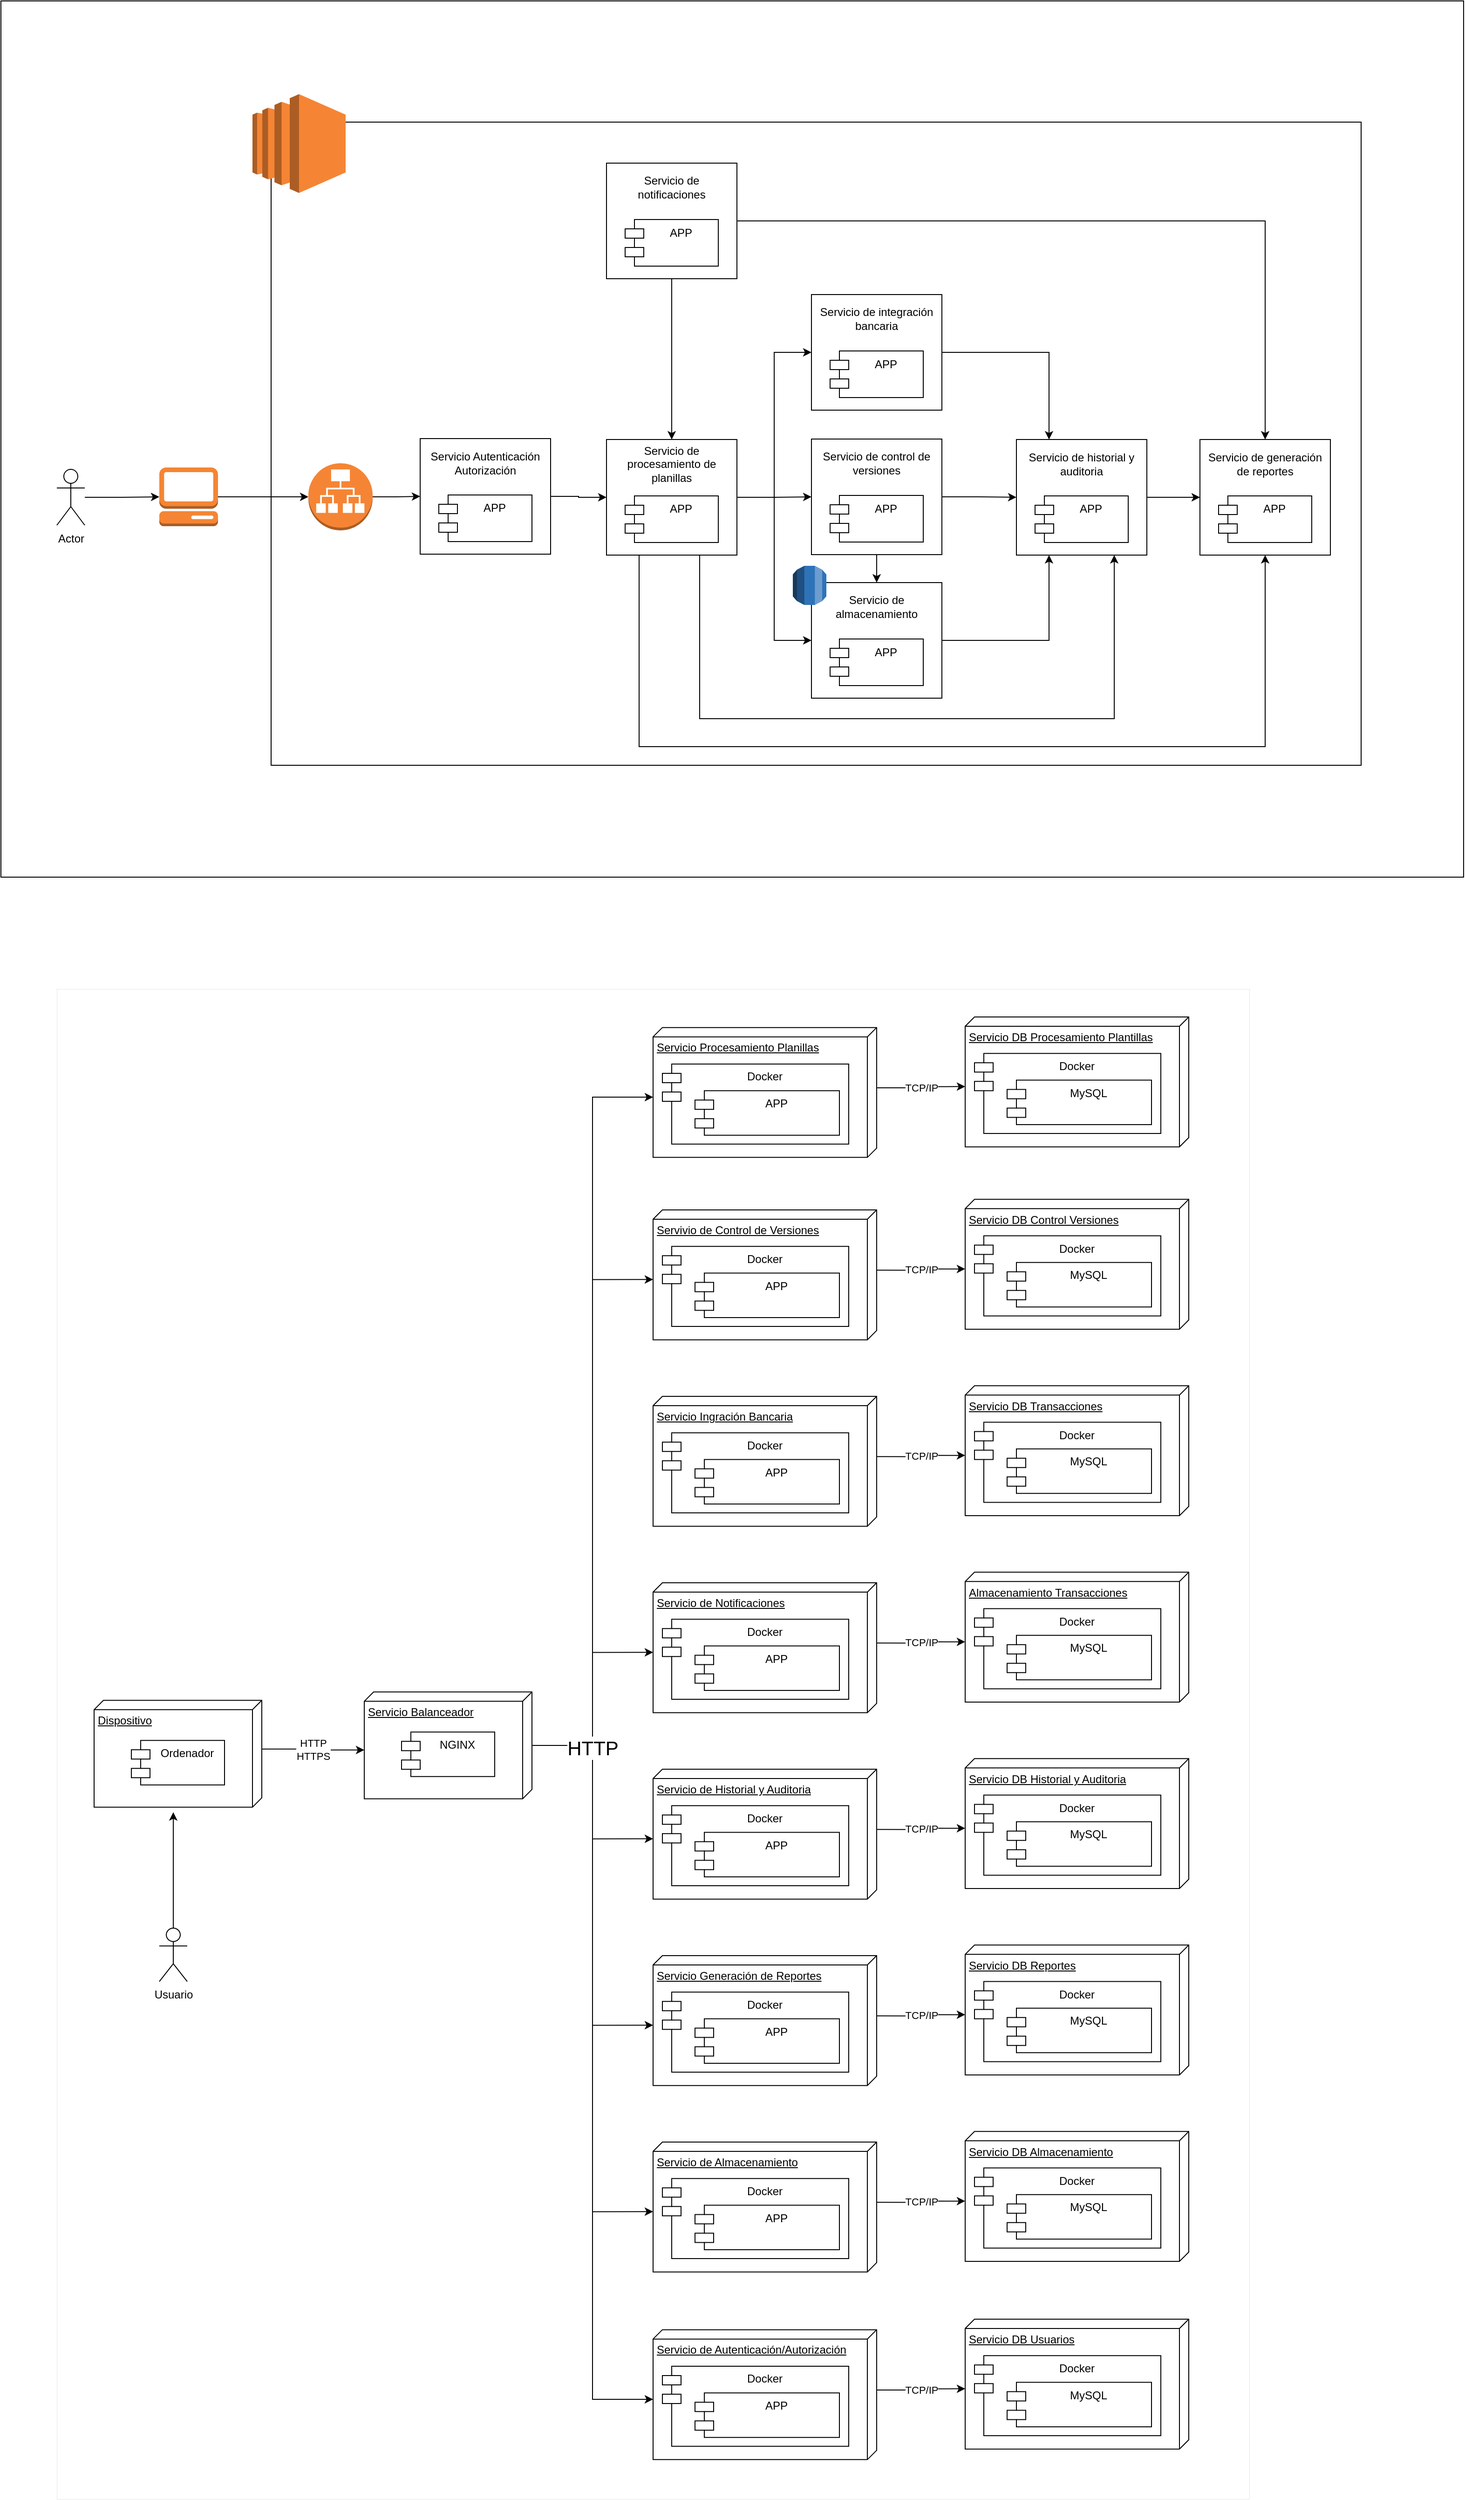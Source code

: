 <mxfile version="26.0.16">
  <diagram name="Página-1" id="Tpv9L3PU1leUGgII9LrM">
    <mxGraphModel dx="1687" dy="889" grid="1" gridSize="10" guides="1" tooltips="1" connect="1" arrows="1" fold="1" page="1" pageScale="1" pageWidth="827" pageHeight="1169" math="0" shadow="0">
      <root>
        <mxCell id="0" />
        <mxCell id="1" parent="0" />
        <mxCell id="YOabG5_CWoI5abRTxAFG-1" value="" style="rounded=1;whiteSpace=wrap;html=1;" parent="1" vertex="1">
          <mxGeometry x="120" y="160" width="400" height="240" as="geometry" />
        </mxCell>
        <mxCell id="tpQfdJ8z_NB4iug-ilj6-1" value="" style="group" vertex="1" connectable="0" parent="1">
          <mxGeometry x="100" y="100" width="1570" height="940" as="geometry" />
        </mxCell>
        <mxCell id="tpQfdJ8z_NB4iug-ilj6-2" value="" style="rounded=0;whiteSpace=wrap;html=1;" vertex="1" parent="tpQfdJ8z_NB4iug-ilj6-1">
          <mxGeometry width="1570" height="940" as="geometry" />
        </mxCell>
        <mxCell id="tpQfdJ8z_NB4iug-ilj6-3" value="" style="group" vertex="1" connectable="0" parent="tpQfdJ8z_NB4iug-ilj6-1">
          <mxGeometry x="60" y="100" width="1400" height="720" as="geometry" />
        </mxCell>
        <mxCell id="tpQfdJ8z_NB4iug-ilj6-4" value="" style="rounded=0;whiteSpace=wrap;html=1;" vertex="1" parent="tpQfdJ8z_NB4iug-ilj6-3">
          <mxGeometry x="230" y="30" width="1170" height="690" as="geometry" />
        </mxCell>
        <mxCell id="tpQfdJ8z_NB4iug-ilj6-5" value="Actor" style="shape=umlActor;verticalLabelPosition=bottom;verticalAlign=top;html=1;outlineConnect=0;" vertex="1" parent="tpQfdJ8z_NB4iug-ilj6-3">
          <mxGeometry y="402.5" width="30" height="60" as="geometry" />
        </mxCell>
        <mxCell id="tpQfdJ8z_NB4iug-ilj6-6" value="" style="outlineConnect=0;dashed=0;verticalLabelPosition=bottom;verticalAlign=top;align=center;html=1;shape=mxgraph.aws3.ec2;fillColor=#F58534;gradientColor=none;" vertex="1" parent="tpQfdJ8z_NB4iug-ilj6-3">
          <mxGeometry x="210" width="100" height="106" as="geometry" />
        </mxCell>
        <mxCell id="tpQfdJ8z_NB4iug-ilj6-7" value="" style="outlineConnect=0;dashed=0;verticalLabelPosition=bottom;verticalAlign=top;align=center;html=1;shape=mxgraph.aws3.management_console;fillColor=#F58534;gradientColor=none;" vertex="1" parent="tpQfdJ8z_NB4iug-ilj6-3">
          <mxGeometry x="110" y="400.5" width="63" height="63" as="geometry" />
        </mxCell>
        <mxCell id="tpQfdJ8z_NB4iug-ilj6-8" style="edgeStyle=orthogonalEdgeStyle;rounded=0;orthogonalLoop=1;jettySize=auto;html=1;entryX=0;entryY=0.5;entryDx=0;entryDy=0;entryPerimeter=0;" edge="1" parent="tpQfdJ8z_NB4iug-ilj6-3" source="tpQfdJ8z_NB4iug-ilj6-5" target="tpQfdJ8z_NB4iug-ilj6-7">
          <mxGeometry relative="1" as="geometry" />
        </mxCell>
        <mxCell id="tpQfdJ8z_NB4iug-ilj6-9" style="edgeStyle=orthogonalEdgeStyle;rounded=0;orthogonalLoop=1;jettySize=auto;html=1;entryX=0;entryY=0.5;entryDx=0;entryDy=0;" edge="1" parent="tpQfdJ8z_NB4iug-ilj6-3" source="tpQfdJ8z_NB4iug-ilj6-10" target="tpQfdJ8z_NB4iug-ilj6-13">
          <mxGeometry relative="1" as="geometry" />
        </mxCell>
        <mxCell id="tpQfdJ8z_NB4iug-ilj6-10" value="" style="outlineConnect=0;dashed=0;verticalLabelPosition=bottom;verticalAlign=top;align=center;html=1;shape=mxgraph.aws3.application_load_balancer;fillColor=#F58534;gradientColor=none;" vertex="1" parent="tpQfdJ8z_NB4iug-ilj6-3">
          <mxGeometry x="270" y="396" width="69" height="72" as="geometry" />
        </mxCell>
        <mxCell id="tpQfdJ8z_NB4iug-ilj6-11" style="edgeStyle=orthogonalEdgeStyle;rounded=0;orthogonalLoop=1;jettySize=auto;html=1;entryX=0;entryY=0.5;entryDx=0;entryDy=0;entryPerimeter=0;" edge="1" parent="tpQfdJ8z_NB4iug-ilj6-3" source="tpQfdJ8z_NB4iug-ilj6-7" target="tpQfdJ8z_NB4iug-ilj6-10">
          <mxGeometry relative="1" as="geometry" />
        </mxCell>
        <mxCell id="tpQfdJ8z_NB4iug-ilj6-12" style="edgeStyle=orthogonalEdgeStyle;rounded=0;orthogonalLoop=1;jettySize=auto;html=1;entryX=0;entryY=0.5;entryDx=0;entryDy=0;" edge="1" parent="tpQfdJ8z_NB4iug-ilj6-3" source="tpQfdJ8z_NB4iug-ilj6-13" target="tpQfdJ8z_NB4iug-ilj6-34">
          <mxGeometry relative="1" as="geometry" />
        </mxCell>
        <mxCell id="tpQfdJ8z_NB4iug-ilj6-13" value="Servicio Autenticación&lt;div&gt;Autorización&lt;/div&gt;&lt;div&gt;&lt;br&gt;&lt;/div&gt;&lt;div&gt;&lt;br&gt;&lt;/div&gt;&lt;div&gt;&lt;br&gt;&lt;/div&gt;&lt;div&gt;&lt;br&gt;&lt;/div&gt;&lt;div&gt;&lt;br&gt;&lt;/div&gt;" style="html=1;whiteSpace=wrap;" vertex="1" parent="tpQfdJ8z_NB4iug-ilj6-3">
          <mxGeometry x="390" y="369.5" width="140" height="124" as="geometry" />
        </mxCell>
        <mxCell id="tpQfdJ8z_NB4iug-ilj6-14" value="APP" style="shape=module;align=left;spacingLeft=20;align=center;verticalAlign=top;whiteSpace=wrap;html=1;" vertex="1" parent="tpQfdJ8z_NB4iug-ilj6-3">
          <mxGeometry x="410" y="430" width="100" height="50" as="geometry" />
        </mxCell>
        <mxCell id="tpQfdJ8z_NB4iug-ilj6-15" style="edgeStyle=orthogonalEdgeStyle;rounded=0;orthogonalLoop=1;jettySize=auto;html=1;entryX=0.25;entryY=0;entryDx=0;entryDy=0;" edge="1" parent="tpQfdJ8z_NB4iug-ilj6-3" source="tpQfdJ8z_NB4iug-ilj6-16" target="tpQfdJ8z_NB4iug-ilj6-37">
          <mxGeometry relative="1" as="geometry" />
        </mxCell>
        <mxCell id="tpQfdJ8z_NB4iug-ilj6-16" value="&lt;div&gt;Servicio de integración bancaria&lt;/div&gt;&lt;div&gt;&lt;br&gt;&lt;/div&gt;&lt;div&gt;&lt;br&gt;&lt;/div&gt;&lt;div&gt;&lt;br&gt;&lt;/div&gt;&lt;div&gt;&lt;br&gt;&lt;/div&gt;&lt;div&gt;&lt;br&gt;&lt;/div&gt;" style="html=1;whiteSpace=wrap;" vertex="1" parent="tpQfdJ8z_NB4iug-ilj6-3">
          <mxGeometry x="810" y="215" width="140" height="124" as="geometry" />
        </mxCell>
        <mxCell id="tpQfdJ8z_NB4iug-ilj6-17" value="APP" style="shape=module;align=left;spacingLeft=20;align=center;verticalAlign=top;whiteSpace=wrap;html=1;" vertex="1" parent="tpQfdJ8z_NB4iug-ilj6-3">
          <mxGeometry x="830" y="275.5" width="100" height="50" as="geometry" />
        </mxCell>
        <mxCell id="tpQfdJ8z_NB4iug-ilj6-18" style="edgeStyle=orthogonalEdgeStyle;rounded=0;orthogonalLoop=1;jettySize=auto;html=1;entryX=0;entryY=0.5;entryDx=0;entryDy=0;" edge="1" parent="tpQfdJ8z_NB4iug-ilj6-3" source="tpQfdJ8z_NB4iug-ilj6-20" target="tpQfdJ8z_NB4iug-ilj6-37">
          <mxGeometry relative="1" as="geometry" />
        </mxCell>
        <mxCell id="tpQfdJ8z_NB4iug-ilj6-19" style="edgeStyle=orthogonalEdgeStyle;rounded=0;orthogonalLoop=1;jettySize=auto;html=1;entryX=0.5;entryY=0;entryDx=0;entryDy=0;" edge="1" parent="tpQfdJ8z_NB4iug-ilj6-3" source="tpQfdJ8z_NB4iug-ilj6-20" target="tpQfdJ8z_NB4iug-ilj6-24">
          <mxGeometry relative="1" as="geometry" />
        </mxCell>
        <mxCell id="tpQfdJ8z_NB4iug-ilj6-20" value="&lt;div&gt;Servicio de control de versiones&lt;/div&gt;&lt;div&gt;&lt;br&gt;&lt;/div&gt;&lt;div&gt;&lt;br&gt;&lt;/div&gt;&lt;div&gt;&lt;br&gt;&lt;/div&gt;&lt;div&gt;&lt;br&gt;&lt;/div&gt;&lt;div&gt;&lt;br&gt;&lt;/div&gt;" style="html=1;whiteSpace=wrap;" vertex="1" parent="tpQfdJ8z_NB4iug-ilj6-3">
          <mxGeometry x="810" y="370" width="140" height="124" as="geometry" />
        </mxCell>
        <mxCell id="tpQfdJ8z_NB4iug-ilj6-21" value="APP" style="shape=module;align=left;spacingLeft=20;align=center;verticalAlign=top;whiteSpace=wrap;html=1;" vertex="1" parent="tpQfdJ8z_NB4iug-ilj6-3">
          <mxGeometry x="830" y="430.5" width="100" height="50" as="geometry" />
        </mxCell>
        <mxCell id="tpQfdJ8z_NB4iug-ilj6-22" value="" style="shape=image;html=1;verticalAlign=top;verticalLabelPosition=bottom;labelBackgroundColor=#ffffff;imageAspect=0;aspect=fixed;image=https://cdn1.iconfinder.com/data/icons/unicons-line-vol-3/24/docker-128.png" vertex="1" parent="tpQfdJ8z_NB4iug-ilj6-3">
          <mxGeometry x="360" y="340" width="56" height="56" as="geometry" />
        </mxCell>
        <mxCell id="tpQfdJ8z_NB4iug-ilj6-23" style="edgeStyle=orthogonalEdgeStyle;rounded=0;orthogonalLoop=1;jettySize=auto;html=1;entryX=0.25;entryY=1;entryDx=0;entryDy=0;" edge="1" parent="tpQfdJ8z_NB4iug-ilj6-3" source="tpQfdJ8z_NB4iug-ilj6-24" target="tpQfdJ8z_NB4iug-ilj6-37">
          <mxGeometry relative="1" as="geometry" />
        </mxCell>
        <mxCell id="tpQfdJ8z_NB4iug-ilj6-24" value="&lt;div&gt;Servicio de almacenamiento&lt;/div&gt;&lt;div&gt;&lt;br&gt;&lt;/div&gt;&lt;div&gt;&lt;br&gt;&lt;/div&gt;&lt;div&gt;&lt;br&gt;&lt;/div&gt;&lt;div&gt;&lt;br&gt;&lt;/div&gt;&lt;div&gt;&lt;br&gt;&lt;/div&gt;" style="html=1;whiteSpace=wrap;" vertex="1" parent="tpQfdJ8z_NB4iug-ilj6-3">
          <mxGeometry x="810" y="524" width="140" height="124" as="geometry" />
        </mxCell>
        <mxCell id="tpQfdJ8z_NB4iug-ilj6-25" value="APP" style="shape=module;align=left;spacingLeft=20;align=center;verticalAlign=top;whiteSpace=wrap;html=1;" vertex="1" parent="tpQfdJ8z_NB4iug-ilj6-3">
          <mxGeometry x="830" y="584.5" width="100" height="50" as="geometry" />
        </mxCell>
        <mxCell id="tpQfdJ8z_NB4iug-ilj6-26" value="" style="outlineConnect=0;dashed=0;verticalLabelPosition=bottom;verticalAlign=top;align=center;html=1;shape=mxgraph.aws3.rds;fillColor=#2E73B8;gradientColor=none;" vertex="1" parent="tpQfdJ8z_NB4iug-ilj6-3">
          <mxGeometry x="790" y="506" width="36" height="42" as="geometry" />
        </mxCell>
        <mxCell id="tpQfdJ8z_NB4iug-ilj6-27" value="" style="shape=image;html=1;verticalAlign=top;verticalLabelPosition=bottom;labelBackgroundColor=#ffffff;imageAspect=0;aspect=fixed;image=https://cdn1.iconfinder.com/data/icons/unicons-line-vol-3/24/docker-128.png" vertex="1" parent="tpQfdJ8z_NB4iug-ilj6-3">
          <mxGeometry x="780" y="345.5" width="56" height="56" as="geometry" />
        </mxCell>
        <mxCell id="tpQfdJ8z_NB4iug-ilj6-28" value="" style="shape=image;html=1;verticalAlign=top;verticalLabelPosition=bottom;labelBackgroundColor=#ffffff;imageAspect=0;aspect=fixed;image=https://cdn1.iconfinder.com/data/icons/unicons-line-vol-3/24/docker-128.png" vertex="1" parent="tpQfdJ8z_NB4iug-ilj6-3">
          <mxGeometry x="780" y="185" width="56" height="56" as="geometry" />
        </mxCell>
        <mxCell id="tpQfdJ8z_NB4iug-ilj6-29" style="edgeStyle=orthogonalEdgeStyle;rounded=0;orthogonalLoop=1;jettySize=auto;html=1;entryX=0;entryY=0.5;entryDx=0;entryDy=0;" edge="1" parent="tpQfdJ8z_NB4iug-ilj6-3" source="tpQfdJ8z_NB4iug-ilj6-34" target="tpQfdJ8z_NB4iug-ilj6-16">
          <mxGeometry relative="1" as="geometry" />
        </mxCell>
        <mxCell id="tpQfdJ8z_NB4iug-ilj6-30" style="edgeStyle=orthogonalEdgeStyle;rounded=0;orthogonalLoop=1;jettySize=auto;html=1;entryX=0;entryY=0.5;entryDx=0;entryDy=0;" edge="1" parent="tpQfdJ8z_NB4iug-ilj6-3" source="tpQfdJ8z_NB4iug-ilj6-34" target="tpQfdJ8z_NB4iug-ilj6-20">
          <mxGeometry relative="1" as="geometry" />
        </mxCell>
        <mxCell id="tpQfdJ8z_NB4iug-ilj6-31" style="edgeStyle=orthogonalEdgeStyle;rounded=0;orthogonalLoop=1;jettySize=auto;html=1;entryX=0;entryY=0.5;entryDx=0;entryDy=0;" edge="1" parent="tpQfdJ8z_NB4iug-ilj6-3" source="tpQfdJ8z_NB4iug-ilj6-34" target="tpQfdJ8z_NB4iug-ilj6-24">
          <mxGeometry relative="1" as="geometry" />
        </mxCell>
        <mxCell id="tpQfdJ8z_NB4iug-ilj6-32" style="edgeStyle=orthogonalEdgeStyle;rounded=0;orthogonalLoop=1;jettySize=auto;html=1;entryX=0.75;entryY=1;entryDx=0;entryDy=0;exitX=0.75;exitY=1;exitDx=0;exitDy=0;" edge="1" parent="tpQfdJ8z_NB4iug-ilj6-3" source="tpQfdJ8z_NB4iug-ilj6-34" target="tpQfdJ8z_NB4iug-ilj6-37">
          <mxGeometry relative="1" as="geometry">
            <Array as="points">
              <mxPoint x="690" y="495" />
              <mxPoint x="690" y="670" />
              <mxPoint x="1135" y="670" />
            </Array>
          </mxGeometry>
        </mxCell>
        <mxCell id="tpQfdJ8z_NB4iug-ilj6-33" style="edgeStyle=orthogonalEdgeStyle;rounded=0;orthogonalLoop=1;jettySize=auto;html=1;exitX=0.25;exitY=1;exitDx=0;exitDy=0;entryX=0.5;entryY=1;entryDx=0;entryDy=0;" edge="1" parent="tpQfdJ8z_NB4iug-ilj6-3" source="tpQfdJ8z_NB4iug-ilj6-34" target="tpQfdJ8z_NB4iug-ilj6-40">
          <mxGeometry relative="1" as="geometry">
            <Array as="points">
              <mxPoint x="625" y="700" />
              <mxPoint x="1297" y="700" />
            </Array>
          </mxGeometry>
        </mxCell>
        <mxCell id="tpQfdJ8z_NB4iug-ilj6-34" value="Servicio de procesamiento de planillas&lt;div&gt;&lt;br&gt;&lt;/div&gt;&lt;div&gt;&lt;br&gt;&lt;/div&gt;&lt;div&gt;&lt;br&gt;&lt;/div&gt;&lt;div&gt;&lt;br&gt;&lt;/div&gt;&lt;div&gt;&lt;br&gt;&lt;/div&gt;" style="html=1;whiteSpace=wrap;" vertex="1" parent="tpQfdJ8z_NB4iug-ilj6-3">
          <mxGeometry x="590" y="370.5" width="140" height="124" as="geometry" />
        </mxCell>
        <mxCell id="tpQfdJ8z_NB4iug-ilj6-35" value="APP" style="shape=module;align=left;spacingLeft=20;align=center;verticalAlign=top;whiteSpace=wrap;html=1;" vertex="1" parent="tpQfdJ8z_NB4iug-ilj6-3">
          <mxGeometry x="610" y="431" width="100" height="50" as="geometry" />
        </mxCell>
        <mxCell id="tpQfdJ8z_NB4iug-ilj6-36" style="edgeStyle=orthogonalEdgeStyle;rounded=0;orthogonalLoop=1;jettySize=auto;html=1;entryX=0;entryY=0.5;entryDx=0;entryDy=0;" edge="1" parent="tpQfdJ8z_NB4iug-ilj6-3" source="tpQfdJ8z_NB4iug-ilj6-37" target="tpQfdJ8z_NB4iug-ilj6-40">
          <mxGeometry relative="1" as="geometry" />
        </mxCell>
        <mxCell id="tpQfdJ8z_NB4iug-ilj6-37" value="&lt;div&gt;Servicio de historial y auditoria&lt;/div&gt;&lt;div&gt;&lt;br&gt;&lt;/div&gt;&lt;div&gt;&lt;br&gt;&lt;/div&gt;&lt;div&gt;&lt;br&gt;&lt;/div&gt;&lt;div&gt;&lt;br&gt;&lt;/div&gt;&lt;div&gt;&lt;br&gt;&lt;/div&gt;" style="html=1;whiteSpace=wrap;" vertex="1" parent="tpQfdJ8z_NB4iug-ilj6-3">
          <mxGeometry x="1030" y="370.5" width="140" height="124" as="geometry" />
        </mxCell>
        <mxCell id="tpQfdJ8z_NB4iug-ilj6-38" value="APP" style="shape=module;align=left;spacingLeft=20;align=center;verticalAlign=top;whiteSpace=wrap;html=1;" vertex="1" parent="tpQfdJ8z_NB4iug-ilj6-3">
          <mxGeometry x="1050" y="431" width="100" height="50" as="geometry" />
        </mxCell>
        <mxCell id="tpQfdJ8z_NB4iug-ilj6-39" value="" style="shape=image;html=1;verticalAlign=top;verticalLabelPosition=bottom;labelBackgroundColor=#ffffff;imageAspect=0;aspect=fixed;image=https://cdn1.iconfinder.com/data/icons/unicons-line-vol-3/24/docker-128.png" vertex="1" parent="tpQfdJ8z_NB4iug-ilj6-3">
          <mxGeometry x="1000" y="344.5" width="56" height="56" as="geometry" />
        </mxCell>
        <mxCell id="tpQfdJ8z_NB4iug-ilj6-40" value="&lt;div&gt;Servicio de generación de reportes&lt;/div&gt;&lt;div&gt;&lt;br&gt;&lt;/div&gt;&lt;div&gt;&lt;br&gt;&lt;/div&gt;&lt;div&gt;&lt;br&gt;&lt;/div&gt;&lt;div&gt;&lt;br&gt;&lt;/div&gt;&lt;div&gt;&lt;br&gt;&lt;/div&gt;" style="html=1;whiteSpace=wrap;" vertex="1" parent="tpQfdJ8z_NB4iug-ilj6-3">
          <mxGeometry x="1227" y="370.5" width="140" height="124" as="geometry" />
        </mxCell>
        <mxCell id="tpQfdJ8z_NB4iug-ilj6-41" value="APP" style="shape=module;align=left;spacingLeft=20;align=center;verticalAlign=top;whiteSpace=wrap;html=1;" vertex="1" parent="tpQfdJ8z_NB4iug-ilj6-3">
          <mxGeometry x="1247" y="431" width="100" height="50" as="geometry" />
        </mxCell>
        <mxCell id="tpQfdJ8z_NB4iug-ilj6-42" value="" style="shape=image;html=1;verticalAlign=top;verticalLabelPosition=bottom;labelBackgroundColor=#ffffff;imageAspect=0;aspect=fixed;image=https://cdn1.iconfinder.com/data/icons/unicons-line-vol-3/24/docker-128.png" vertex="1" parent="tpQfdJ8z_NB4iug-ilj6-3">
          <mxGeometry x="1200" y="340" width="56" height="56" as="geometry" />
        </mxCell>
        <mxCell id="tpQfdJ8z_NB4iug-ilj6-43" value="" style="shape=image;html=1;verticalAlign=top;verticalLabelPosition=bottom;labelBackgroundColor=#ffffff;imageAspect=0;aspect=fixed;image=https://cdn1.iconfinder.com/data/icons/unicons-line-vol-3/24/docker-128.png" vertex="1" parent="tpQfdJ8z_NB4iug-ilj6-3">
          <mxGeometry x="560" y="346.5" width="56" height="56" as="geometry" />
        </mxCell>
        <mxCell id="tpQfdJ8z_NB4iug-ilj6-44" style="edgeStyle=orthogonalEdgeStyle;rounded=0;orthogonalLoop=1;jettySize=auto;html=1;exitX=0.5;exitY=1;exitDx=0;exitDy=0;entryX=0.5;entryY=0;entryDx=0;entryDy=0;" edge="1" parent="tpQfdJ8z_NB4iug-ilj6-3" source="tpQfdJ8z_NB4iug-ilj6-46" target="tpQfdJ8z_NB4iug-ilj6-34">
          <mxGeometry relative="1" as="geometry" />
        </mxCell>
        <mxCell id="tpQfdJ8z_NB4iug-ilj6-45" style="edgeStyle=orthogonalEdgeStyle;rounded=0;orthogonalLoop=1;jettySize=auto;html=1;entryX=0.5;entryY=0;entryDx=0;entryDy=0;" edge="1" parent="tpQfdJ8z_NB4iug-ilj6-3" source="tpQfdJ8z_NB4iug-ilj6-46" target="tpQfdJ8z_NB4iug-ilj6-40">
          <mxGeometry relative="1" as="geometry" />
        </mxCell>
        <mxCell id="tpQfdJ8z_NB4iug-ilj6-46" value="Servicio de&lt;div&gt;notificaciones&lt;div&gt;&lt;br&gt;&lt;/div&gt;&lt;div&gt;&lt;br&gt;&lt;/div&gt;&lt;div&gt;&lt;br&gt;&lt;/div&gt;&lt;div&gt;&lt;br&gt;&lt;/div&gt;&lt;div&gt;&lt;br&gt;&lt;/div&gt;&lt;/div&gt;" style="html=1;whiteSpace=wrap;" vertex="1" parent="tpQfdJ8z_NB4iug-ilj6-3">
          <mxGeometry x="590" y="74" width="140" height="124" as="geometry" />
        </mxCell>
        <mxCell id="tpQfdJ8z_NB4iug-ilj6-47" value="APP" style="shape=module;align=left;spacingLeft=20;align=center;verticalAlign=top;whiteSpace=wrap;html=1;" vertex="1" parent="tpQfdJ8z_NB4iug-ilj6-3">
          <mxGeometry x="610" y="134.5" width="100" height="50" as="geometry" />
        </mxCell>
        <mxCell id="tpQfdJ8z_NB4iug-ilj6-48" value="" style="shape=image;html=1;verticalAlign=top;verticalLabelPosition=bottom;labelBackgroundColor=#ffffff;imageAspect=0;aspect=fixed;image=https://cdn1.iconfinder.com/data/icons/unicons-line-vol-3/24/docker-128.png" vertex="1" parent="tpQfdJ8z_NB4iug-ilj6-3">
          <mxGeometry x="560" y="50" width="56" height="56" as="geometry" />
        </mxCell>
        <mxCell id="tpQfdJ8z_NB4iug-ilj6-186" value="" style="group" vertex="1" connectable="0" parent="1">
          <mxGeometry x="160" y="1160" width="1280" height="1620" as="geometry" />
        </mxCell>
        <mxCell id="tpQfdJ8z_NB4iug-ilj6-50" value="" style="rounded=0;whiteSpace=wrap;html=1;strokeWidth=0;" vertex="1" parent="tpQfdJ8z_NB4iug-ilj6-186">
          <mxGeometry width="1280" height="1620" as="geometry" />
        </mxCell>
        <mxCell id="tpQfdJ8z_NB4iug-ilj6-52" value="Usuario" style="shape=umlActor;verticalLabelPosition=bottom;verticalAlign=top;html=1;outlineConnect=0;" vertex="1" parent="tpQfdJ8z_NB4iug-ilj6-186">
          <mxGeometry x="110" y="1007.518" width="30" height="57.273" as="geometry" />
        </mxCell>
        <mxCell id="tpQfdJ8z_NB4iug-ilj6-53" value="Dispositivo" style="verticalAlign=top;align=left;spacingTop=8;spacingLeft=2;spacingRight=12;shape=cube;size=10;direction=south;fontStyle=4;html=1;whiteSpace=wrap;" vertex="1" parent="tpQfdJ8z_NB4iug-ilj6-186">
          <mxGeometry x="40" y="763.155" width="180" height="114.545" as="geometry" />
        </mxCell>
        <mxCell id="tpQfdJ8z_NB4iug-ilj6-54" value="Ordenador" style="shape=module;align=left;spacingLeft=20;align=center;verticalAlign=top;whiteSpace=wrap;html=1;" vertex="1" parent="tpQfdJ8z_NB4iug-ilj6-186">
          <mxGeometry x="80" y="806.109" width="100" height="47.727" as="geometry" />
        </mxCell>
        <mxCell id="tpQfdJ8z_NB4iug-ilj6-58" value="Servicio Balanceador" style="verticalAlign=top;align=left;spacingTop=8;spacingLeft=2;spacingRight=12;shape=cube;size=10;direction=south;fontStyle=4;html=1;whiteSpace=wrap;" vertex="1" parent="tpQfdJ8z_NB4iug-ilj6-186">
          <mxGeometry x="330" y="754.155" width="180" height="114.545" as="geometry" />
        </mxCell>
        <mxCell id="tpQfdJ8z_NB4iug-ilj6-59" value="NGINX" style="shape=module;align=left;spacingLeft=20;align=center;verticalAlign=top;whiteSpace=wrap;html=1;" vertex="1" parent="tpQfdJ8z_NB4iug-ilj6-186">
          <mxGeometry x="370" y="797.109" width="100" height="47.727" as="geometry" />
        </mxCell>
        <mxCell id="tpQfdJ8z_NB4iug-ilj6-96" style="edgeStyle=orthogonalEdgeStyle;rounded=0;orthogonalLoop=1;jettySize=auto;html=1;entryX=0;entryY=0;entryDx=120;entryDy=95;entryPerimeter=0;" edge="1" parent="tpQfdJ8z_NB4iug-ilj6-186" source="tpQfdJ8z_NB4iug-ilj6-52" target="tpQfdJ8z_NB4iug-ilj6-53">
          <mxGeometry relative="1" as="geometry" />
        </mxCell>
        <mxCell id="tpQfdJ8z_NB4iug-ilj6-114" value="HTTP&lt;div&gt;HTTPS&lt;/div&gt;" style="edgeStyle=orthogonalEdgeStyle;rounded=0;orthogonalLoop=1;jettySize=auto;html=1;exitX=0;exitY=0;exitDx=52.273;exitDy=0;exitPerimeter=0;entryX=0;entryY=0;entryDx=62.273;entryDy=180;entryPerimeter=0;" edge="1" parent="tpQfdJ8z_NB4iug-ilj6-186" source="tpQfdJ8z_NB4iug-ilj6-53" target="tpQfdJ8z_NB4iug-ilj6-58">
          <mxGeometry relative="1" as="geometry" />
        </mxCell>
        <mxCell id="tpQfdJ8z_NB4iug-ilj6-115" value="&lt;div&gt;Servicio Procesamiento Planillas&lt;/div&gt;" style="verticalAlign=top;align=left;spacingTop=8;spacingLeft=2;spacingRight=12;shape=cube;size=10;direction=south;fontStyle=4;html=1;whiteSpace=wrap;" vertex="1" parent="tpQfdJ8z_NB4iug-ilj6-186">
          <mxGeometry x="640" y="41.318" width="240" height="139.364" as="geometry" />
        </mxCell>
        <mxCell id="tpQfdJ8z_NB4iug-ilj6-116" value="Docker" style="shape=module;align=left;spacingLeft=20;align=center;verticalAlign=top;whiteSpace=wrap;html=1;" vertex="1" parent="tpQfdJ8z_NB4iug-ilj6-186">
          <mxGeometry x="650" y="80.455" width="200" height="85.909" as="geometry" />
        </mxCell>
        <mxCell id="tpQfdJ8z_NB4iug-ilj6-117" value="APP" style="shape=module;align=left;spacingLeft=20;align=center;verticalAlign=top;whiteSpace=wrap;html=1;" vertex="1" parent="tpQfdJ8z_NB4iug-ilj6-186">
          <mxGeometry x="685" y="109.091" width="155" height="47.727" as="geometry" />
        </mxCell>
        <mxCell id="tpQfdJ8z_NB4iug-ilj6-118" value="Servicio DB Procesamiento Plantillas" style="verticalAlign=top;align=left;spacingTop=8;spacingLeft=2;spacingRight=12;shape=cube;size=10;direction=south;fontStyle=4;html=1;whiteSpace=wrap;" vertex="1" parent="tpQfdJ8z_NB4iug-ilj6-186">
          <mxGeometry x="975" y="30" width="240" height="139.36" as="geometry" />
        </mxCell>
        <mxCell id="tpQfdJ8z_NB4iug-ilj6-119" value="Docker" style="shape=module;align=left;spacingLeft=20;align=center;verticalAlign=top;whiteSpace=wrap;html=1;" vertex="1" parent="tpQfdJ8z_NB4iug-ilj6-186">
          <mxGeometry x="985" y="69.134" width="200" height="85.909" as="geometry" />
        </mxCell>
        <mxCell id="tpQfdJ8z_NB4iug-ilj6-120" value="MySQL" style="shape=module;align=left;spacingLeft=20;align=center;verticalAlign=top;whiteSpace=wrap;html=1;" vertex="1" parent="tpQfdJ8z_NB4iug-ilj6-186">
          <mxGeometry x="1020" y="97.77" width="155" height="47.727" as="geometry" />
        </mxCell>
        <mxCell id="tpQfdJ8z_NB4iug-ilj6-121" value="TCP/IP" style="edgeStyle=orthogonalEdgeStyle;rounded=0;orthogonalLoop=1;jettySize=auto;html=1;exitX=0;exitY=0;exitDx=64.682;exitDy=0;exitPerimeter=0;entryX=0;entryY=0;entryDx=74.68;entryDy=240;entryPerimeter=0;" edge="1" parent="tpQfdJ8z_NB4iug-ilj6-186" source="tpQfdJ8z_NB4iug-ilj6-115" target="tpQfdJ8z_NB4iug-ilj6-118">
          <mxGeometry relative="1" as="geometry" />
        </mxCell>
        <mxCell id="tpQfdJ8z_NB4iug-ilj6-122" value="&lt;div&gt;Servivio de Control de Versiones&lt;/div&gt;" style="verticalAlign=top;align=left;spacingTop=8;spacingLeft=2;spacingRight=12;shape=cube;size=10;direction=south;fontStyle=4;html=1;whiteSpace=wrap;" vertex="1" parent="tpQfdJ8z_NB4iug-ilj6-186">
          <mxGeometry x="640" y="236.978" width="240" height="139.364" as="geometry" />
        </mxCell>
        <mxCell id="tpQfdJ8z_NB4iug-ilj6-123" value="Docker" style="shape=module;align=left;spacingLeft=20;align=center;verticalAlign=top;whiteSpace=wrap;html=1;" vertex="1" parent="tpQfdJ8z_NB4iug-ilj6-186">
          <mxGeometry x="650" y="276.115" width="200" height="85.909" as="geometry" />
        </mxCell>
        <mxCell id="tpQfdJ8z_NB4iug-ilj6-124" value="APP" style="shape=module;align=left;spacingLeft=20;align=center;verticalAlign=top;whiteSpace=wrap;html=1;" vertex="1" parent="tpQfdJ8z_NB4iug-ilj6-186">
          <mxGeometry x="685" y="304.751" width="155" height="47.727" as="geometry" />
        </mxCell>
        <mxCell id="tpQfdJ8z_NB4iug-ilj6-125" value="Servicio DB Control Versiones" style="verticalAlign=top;align=left;spacingTop=8;spacingLeft=2;spacingRight=12;shape=cube;size=10;direction=south;fontStyle=4;html=1;whiteSpace=wrap;" vertex="1" parent="tpQfdJ8z_NB4iug-ilj6-186">
          <mxGeometry x="975" y="225.66" width="240" height="139.36" as="geometry" />
        </mxCell>
        <mxCell id="tpQfdJ8z_NB4iug-ilj6-126" value="Docker" style="shape=module;align=left;spacingLeft=20;align=center;verticalAlign=top;whiteSpace=wrap;html=1;" vertex="1" parent="tpQfdJ8z_NB4iug-ilj6-186">
          <mxGeometry x="985" y="264.794" width="200" height="85.909" as="geometry" />
        </mxCell>
        <mxCell id="tpQfdJ8z_NB4iug-ilj6-127" value="MySQL" style="shape=module;align=left;spacingLeft=20;align=center;verticalAlign=top;whiteSpace=wrap;html=1;" vertex="1" parent="tpQfdJ8z_NB4iug-ilj6-186">
          <mxGeometry x="1020" y="293.43" width="155" height="47.727" as="geometry" />
        </mxCell>
        <mxCell id="tpQfdJ8z_NB4iug-ilj6-128" value="TCP/IP" style="edgeStyle=orthogonalEdgeStyle;rounded=0;orthogonalLoop=1;jettySize=auto;html=1;exitX=0;exitY=0;exitDx=64.682;exitDy=0;exitPerimeter=0;entryX=0;entryY=0;entryDx=74.68;entryDy=240;entryPerimeter=0;" edge="1" parent="tpQfdJ8z_NB4iug-ilj6-186" source="tpQfdJ8z_NB4iug-ilj6-122" target="tpQfdJ8z_NB4iug-ilj6-125">
          <mxGeometry relative="1" as="geometry" />
        </mxCell>
        <mxCell id="tpQfdJ8z_NB4iug-ilj6-129" value="&lt;div&gt;Servicio Ingración Bancaria&lt;/div&gt;" style="verticalAlign=top;align=left;spacingTop=8;spacingLeft=2;spacingRight=12;shape=cube;size=10;direction=south;fontStyle=4;html=1;whiteSpace=wrap;" vertex="1" parent="tpQfdJ8z_NB4iug-ilj6-186">
          <mxGeometry x="640" y="436.978" width="240" height="139.364" as="geometry" />
        </mxCell>
        <mxCell id="tpQfdJ8z_NB4iug-ilj6-130" value="Docker" style="shape=module;align=left;spacingLeft=20;align=center;verticalAlign=top;whiteSpace=wrap;html=1;" vertex="1" parent="tpQfdJ8z_NB4iug-ilj6-186">
          <mxGeometry x="650" y="476.115" width="200" height="85.909" as="geometry" />
        </mxCell>
        <mxCell id="tpQfdJ8z_NB4iug-ilj6-131" value="APP" style="shape=module;align=left;spacingLeft=20;align=center;verticalAlign=top;whiteSpace=wrap;html=1;" vertex="1" parent="tpQfdJ8z_NB4iug-ilj6-186">
          <mxGeometry x="685" y="504.751" width="155" height="47.727" as="geometry" />
        </mxCell>
        <mxCell id="tpQfdJ8z_NB4iug-ilj6-132" value="Servicio DB Transacciones" style="verticalAlign=top;align=left;spacingTop=8;spacingLeft=2;spacingRight=12;shape=cube;size=10;direction=south;fontStyle=4;html=1;whiteSpace=wrap;" vertex="1" parent="tpQfdJ8z_NB4iug-ilj6-186">
          <mxGeometry x="975" y="425.66" width="240" height="139.36" as="geometry" />
        </mxCell>
        <mxCell id="tpQfdJ8z_NB4iug-ilj6-133" value="Docker" style="shape=module;align=left;spacingLeft=20;align=center;verticalAlign=top;whiteSpace=wrap;html=1;" vertex="1" parent="tpQfdJ8z_NB4iug-ilj6-186">
          <mxGeometry x="985" y="464.794" width="200" height="85.909" as="geometry" />
        </mxCell>
        <mxCell id="tpQfdJ8z_NB4iug-ilj6-134" value="MySQL" style="shape=module;align=left;spacingLeft=20;align=center;verticalAlign=top;whiteSpace=wrap;html=1;" vertex="1" parent="tpQfdJ8z_NB4iug-ilj6-186">
          <mxGeometry x="1020" y="493.43" width="155" height="47.727" as="geometry" />
        </mxCell>
        <mxCell id="tpQfdJ8z_NB4iug-ilj6-135" value="TCP/IP" style="edgeStyle=orthogonalEdgeStyle;rounded=0;orthogonalLoop=1;jettySize=auto;html=1;exitX=0;exitY=0;exitDx=64.682;exitDy=0;exitPerimeter=0;entryX=0;entryY=0;entryDx=74.68;entryDy=240;entryPerimeter=0;" edge="1" parent="tpQfdJ8z_NB4iug-ilj6-186" source="tpQfdJ8z_NB4iug-ilj6-129" target="tpQfdJ8z_NB4iug-ilj6-132">
          <mxGeometry relative="1" as="geometry" />
        </mxCell>
        <mxCell id="tpQfdJ8z_NB4iug-ilj6-136" value="&lt;div&gt;Servicio de Notificaciones&lt;/div&gt;" style="verticalAlign=top;align=left;spacingTop=8;spacingLeft=2;spacingRight=12;shape=cube;size=10;direction=south;fontStyle=4;html=1;whiteSpace=wrap;" vertex="1" parent="tpQfdJ8z_NB4iug-ilj6-186">
          <mxGeometry x="640" y="636.978" width="240" height="139.364" as="geometry" />
        </mxCell>
        <mxCell id="tpQfdJ8z_NB4iug-ilj6-137" value="Docker" style="shape=module;align=left;spacingLeft=20;align=center;verticalAlign=top;whiteSpace=wrap;html=1;" vertex="1" parent="tpQfdJ8z_NB4iug-ilj6-186">
          <mxGeometry x="650" y="676.115" width="200" height="85.909" as="geometry" />
        </mxCell>
        <mxCell id="tpQfdJ8z_NB4iug-ilj6-138" value="APP" style="shape=module;align=left;spacingLeft=20;align=center;verticalAlign=top;whiteSpace=wrap;html=1;" vertex="1" parent="tpQfdJ8z_NB4iug-ilj6-186">
          <mxGeometry x="685" y="704.751" width="155" height="47.727" as="geometry" />
        </mxCell>
        <mxCell id="tpQfdJ8z_NB4iug-ilj6-139" value="Almacenamiento Transacciones" style="verticalAlign=top;align=left;spacingTop=8;spacingLeft=2;spacingRight=12;shape=cube;size=10;direction=south;fontStyle=4;html=1;whiteSpace=wrap;" vertex="1" parent="tpQfdJ8z_NB4iug-ilj6-186">
          <mxGeometry x="975" y="625.66" width="240" height="139.36" as="geometry" />
        </mxCell>
        <mxCell id="tpQfdJ8z_NB4iug-ilj6-140" value="Docker" style="shape=module;align=left;spacingLeft=20;align=center;verticalAlign=top;whiteSpace=wrap;html=1;" vertex="1" parent="tpQfdJ8z_NB4iug-ilj6-186">
          <mxGeometry x="985" y="664.794" width="200" height="85.909" as="geometry" />
        </mxCell>
        <mxCell id="tpQfdJ8z_NB4iug-ilj6-141" value="MySQL" style="shape=module;align=left;spacingLeft=20;align=center;verticalAlign=top;whiteSpace=wrap;html=1;" vertex="1" parent="tpQfdJ8z_NB4iug-ilj6-186">
          <mxGeometry x="1020" y="693.43" width="155" height="47.727" as="geometry" />
        </mxCell>
        <mxCell id="tpQfdJ8z_NB4iug-ilj6-142" value="TCP/IP" style="edgeStyle=orthogonalEdgeStyle;rounded=0;orthogonalLoop=1;jettySize=auto;html=1;exitX=0;exitY=0;exitDx=64.682;exitDy=0;exitPerimeter=0;entryX=0;entryY=0;entryDx=74.68;entryDy=240;entryPerimeter=0;" edge="1" parent="tpQfdJ8z_NB4iug-ilj6-186" source="tpQfdJ8z_NB4iug-ilj6-136" target="tpQfdJ8z_NB4iug-ilj6-139">
          <mxGeometry relative="1" as="geometry" />
        </mxCell>
        <mxCell id="tpQfdJ8z_NB4iug-ilj6-143" value="&lt;div&gt;Servicio de Historial y Auditoria&lt;/div&gt;" style="verticalAlign=top;align=left;spacingTop=8;spacingLeft=2;spacingRight=12;shape=cube;size=10;direction=south;fontStyle=4;html=1;whiteSpace=wrap;" vertex="1" parent="tpQfdJ8z_NB4iug-ilj6-186">
          <mxGeometry x="640" y="836.978" width="240" height="139.364" as="geometry" />
        </mxCell>
        <mxCell id="tpQfdJ8z_NB4iug-ilj6-144" value="Docker" style="shape=module;align=left;spacingLeft=20;align=center;verticalAlign=top;whiteSpace=wrap;html=1;" vertex="1" parent="tpQfdJ8z_NB4iug-ilj6-186">
          <mxGeometry x="650" y="876.115" width="200" height="85.909" as="geometry" />
        </mxCell>
        <mxCell id="tpQfdJ8z_NB4iug-ilj6-145" value="APP" style="shape=module;align=left;spacingLeft=20;align=center;verticalAlign=top;whiteSpace=wrap;html=1;" vertex="1" parent="tpQfdJ8z_NB4iug-ilj6-186">
          <mxGeometry x="685" y="904.751" width="155" height="47.727" as="geometry" />
        </mxCell>
        <mxCell id="tpQfdJ8z_NB4iug-ilj6-146" value="Servicio DB Historial y Auditoria" style="verticalAlign=top;align=left;spacingTop=8;spacingLeft=2;spacingRight=12;shape=cube;size=10;direction=south;fontStyle=4;html=1;whiteSpace=wrap;" vertex="1" parent="tpQfdJ8z_NB4iug-ilj6-186">
          <mxGeometry x="975" y="825.66" width="240" height="139.36" as="geometry" />
        </mxCell>
        <mxCell id="tpQfdJ8z_NB4iug-ilj6-147" value="Docker" style="shape=module;align=left;spacingLeft=20;align=center;verticalAlign=top;whiteSpace=wrap;html=1;" vertex="1" parent="tpQfdJ8z_NB4iug-ilj6-186">
          <mxGeometry x="985" y="864.794" width="200" height="85.909" as="geometry" />
        </mxCell>
        <mxCell id="tpQfdJ8z_NB4iug-ilj6-148" value="MySQL" style="shape=module;align=left;spacingLeft=20;align=center;verticalAlign=top;whiteSpace=wrap;html=1;" vertex="1" parent="tpQfdJ8z_NB4iug-ilj6-186">
          <mxGeometry x="1020" y="893.43" width="155" height="47.727" as="geometry" />
        </mxCell>
        <mxCell id="tpQfdJ8z_NB4iug-ilj6-149" value="TCP/IP" style="edgeStyle=orthogonalEdgeStyle;rounded=0;orthogonalLoop=1;jettySize=auto;html=1;exitX=0;exitY=0;exitDx=64.682;exitDy=0;exitPerimeter=0;entryX=0;entryY=0;entryDx=74.68;entryDy=240;entryPerimeter=0;" edge="1" parent="tpQfdJ8z_NB4iug-ilj6-186" source="tpQfdJ8z_NB4iug-ilj6-143" target="tpQfdJ8z_NB4iug-ilj6-146">
          <mxGeometry relative="1" as="geometry" />
        </mxCell>
        <mxCell id="tpQfdJ8z_NB4iug-ilj6-150" value="&lt;div&gt;Servicio Generación de Reportes&lt;/div&gt;" style="verticalAlign=top;align=left;spacingTop=8;spacingLeft=2;spacingRight=12;shape=cube;size=10;direction=south;fontStyle=4;html=1;whiteSpace=wrap;" vertex="1" parent="tpQfdJ8z_NB4iug-ilj6-186">
          <mxGeometry x="640" y="1036.978" width="240" height="139.364" as="geometry" />
        </mxCell>
        <mxCell id="tpQfdJ8z_NB4iug-ilj6-151" value="Docker" style="shape=module;align=left;spacingLeft=20;align=center;verticalAlign=top;whiteSpace=wrap;html=1;" vertex="1" parent="tpQfdJ8z_NB4iug-ilj6-186">
          <mxGeometry x="650" y="1076.115" width="200" height="85.909" as="geometry" />
        </mxCell>
        <mxCell id="tpQfdJ8z_NB4iug-ilj6-152" value="APP" style="shape=module;align=left;spacingLeft=20;align=center;verticalAlign=top;whiteSpace=wrap;html=1;" vertex="1" parent="tpQfdJ8z_NB4iug-ilj6-186">
          <mxGeometry x="685" y="1104.751" width="155" height="47.727" as="geometry" />
        </mxCell>
        <mxCell id="tpQfdJ8z_NB4iug-ilj6-153" value="Servicio DB Reportes" style="verticalAlign=top;align=left;spacingTop=8;spacingLeft=2;spacingRight=12;shape=cube;size=10;direction=south;fontStyle=4;html=1;whiteSpace=wrap;" vertex="1" parent="tpQfdJ8z_NB4iug-ilj6-186">
          <mxGeometry x="975" y="1025.66" width="240" height="139.36" as="geometry" />
        </mxCell>
        <mxCell id="tpQfdJ8z_NB4iug-ilj6-154" value="Docker" style="shape=module;align=left;spacingLeft=20;align=center;verticalAlign=top;whiteSpace=wrap;html=1;" vertex="1" parent="tpQfdJ8z_NB4iug-ilj6-186">
          <mxGeometry x="985" y="1064.794" width="200" height="85.909" as="geometry" />
        </mxCell>
        <mxCell id="tpQfdJ8z_NB4iug-ilj6-155" value="MySQL" style="shape=module;align=left;spacingLeft=20;align=center;verticalAlign=top;whiteSpace=wrap;html=1;" vertex="1" parent="tpQfdJ8z_NB4iug-ilj6-186">
          <mxGeometry x="1020" y="1093.43" width="155" height="47.727" as="geometry" />
        </mxCell>
        <mxCell id="tpQfdJ8z_NB4iug-ilj6-156" value="TCP/IP" style="edgeStyle=orthogonalEdgeStyle;rounded=0;orthogonalLoop=1;jettySize=auto;html=1;exitX=0;exitY=0;exitDx=64.682;exitDy=0;exitPerimeter=0;entryX=0;entryY=0;entryDx=74.68;entryDy=240;entryPerimeter=0;" edge="1" parent="tpQfdJ8z_NB4iug-ilj6-186" source="tpQfdJ8z_NB4iug-ilj6-150" target="tpQfdJ8z_NB4iug-ilj6-153">
          <mxGeometry relative="1" as="geometry" />
        </mxCell>
        <mxCell id="tpQfdJ8z_NB4iug-ilj6-160" value="&lt;div&gt;Servicio de Almacenamiento&lt;/div&gt;" style="verticalAlign=top;align=left;spacingTop=8;spacingLeft=2;spacingRight=12;shape=cube;size=10;direction=south;fontStyle=4;html=1;whiteSpace=wrap;" vertex="1" parent="tpQfdJ8z_NB4iug-ilj6-186">
          <mxGeometry x="640" y="1236.978" width="240" height="139.364" as="geometry" />
        </mxCell>
        <mxCell id="tpQfdJ8z_NB4iug-ilj6-161" value="Docker" style="shape=module;align=left;spacingLeft=20;align=center;verticalAlign=top;whiteSpace=wrap;html=1;" vertex="1" parent="tpQfdJ8z_NB4iug-ilj6-186">
          <mxGeometry x="650" y="1276.115" width="200" height="85.909" as="geometry" />
        </mxCell>
        <mxCell id="tpQfdJ8z_NB4iug-ilj6-162" value="APP" style="shape=module;align=left;spacingLeft=20;align=center;verticalAlign=top;whiteSpace=wrap;html=1;" vertex="1" parent="tpQfdJ8z_NB4iug-ilj6-186">
          <mxGeometry x="685" y="1304.751" width="155" height="47.727" as="geometry" />
        </mxCell>
        <mxCell id="tpQfdJ8z_NB4iug-ilj6-163" value="Servicio DB Almacenamiento" style="verticalAlign=top;align=left;spacingTop=8;spacingLeft=2;spacingRight=12;shape=cube;size=10;direction=south;fontStyle=4;html=1;whiteSpace=wrap;" vertex="1" parent="tpQfdJ8z_NB4iug-ilj6-186">
          <mxGeometry x="975" y="1225.66" width="240" height="139.36" as="geometry" />
        </mxCell>
        <mxCell id="tpQfdJ8z_NB4iug-ilj6-164" value="Docker" style="shape=module;align=left;spacingLeft=20;align=center;verticalAlign=top;whiteSpace=wrap;html=1;" vertex="1" parent="tpQfdJ8z_NB4iug-ilj6-186">
          <mxGeometry x="985" y="1264.794" width="200" height="85.909" as="geometry" />
        </mxCell>
        <mxCell id="tpQfdJ8z_NB4iug-ilj6-165" value="MySQL" style="shape=module;align=left;spacingLeft=20;align=center;verticalAlign=top;whiteSpace=wrap;html=1;" vertex="1" parent="tpQfdJ8z_NB4iug-ilj6-186">
          <mxGeometry x="1020" y="1293.43" width="155" height="47.727" as="geometry" />
        </mxCell>
        <mxCell id="tpQfdJ8z_NB4iug-ilj6-166" value="TCP/IP" style="edgeStyle=orthogonalEdgeStyle;rounded=0;orthogonalLoop=1;jettySize=auto;html=1;exitX=0;exitY=0;exitDx=64.682;exitDy=0;exitPerimeter=0;entryX=0;entryY=0;entryDx=74.68;entryDy=240;entryPerimeter=0;" edge="1" parent="tpQfdJ8z_NB4iug-ilj6-186" source="tpQfdJ8z_NB4iug-ilj6-160" target="tpQfdJ8z_NB4iug-ilj6-163">
          <mxGeometry relative="1" as="geometry" />
        </mxCell>
        <mxCell id="tpQfdJ8z_NB4iug-ilj6-172" value="&lt;div&gt;Servicio de Autenticación/Autorización&lt;/div&gt;" style="verticalAlign=top;align=left;spacingTop=8;spacingLeft=2;spacingRight=12;shape=cube;size=10;direction=south;fontStyle=4;html=1;whiteSpace=wrap;" vertex="1" parent="tpQfdJ8z_NB4iug-ilj6-186">
          <mxGeometry x="640" y="1438.318" width="240" height="139.364" as="geometry" />
        </mxCell>
        <mxCell id="tpQfdJ8z_NB4iug-ilj6-173" value="Docker" style="shape=module;align=left;spacingLeft=20;align=center;verticalAlign=top;whiteSpace=wrap;html=1;" vertex="1" parent="tpQfdJ8z_NB4iug-ilj6-186">
          <mxGeometry x="650" y="1477.455" width="200" height="85.909" as="geometry" />
        </mxCell>
        <mxCell id="tpQfdJ8z_NB4iug-ilj6-174" value="APP" style="shape=module;align=left;spacingLeft=20;align=center;verticalAlign=top;whiteSpace=wrap;html=1;" vertex="1" parent="tpQfdJ8z_NB4iug-ilj6-186">
          <mxGeometry x="685" y="1506.091" width="155" height="47.727" as="geometry" />
        </mxCell>
        <mxCell id="tpQfdJ8z_NB4iug-ilj6-175" value="Servicio DB Usuarios" style="verticalAlign=top;align=left;spacingTop=8;spacingLeft=2;spacingRight=12;shape=cube;size=10;direction=south;fontStyle=4;html=1;whiteSpace=wrap;" vertex="1" parent="tpQfdJ8z_NB4iug-ilj6-186">
          <mxGeometry x="975" y="1427.0" width="240" height="139.36" as="geometry" />
        </mxCell>
        <mxCell id="tpQfdJ8z_NB4iug-ilj6-176" value="Docker" style="shape=module;align=left;spacingLeft=20;align=center;verticalAlign=top;whiteSpace=wrap;html=1;" vertex="1" parent="tpQfdJ8z_NB4iug-ilj6-186">
          <mxGeometry x="985" y="1466.134" width="200" height="85.909" as="geometry" />
        </mxCell>
        <mxCell id="tpQfdJ8z_NB4iug-ilj6-177" value="MySQL" style="shape=module;align=left;spacingLeft=20;align=center;verticalAlign=top;whiteSpace=wrap;html=1;" vertex="1" parent="tpQfdJ8z_NB4iug-ilj6-186">
          <mxGeometry x="1020" y="1494.77" width="155" height="47.727" as="geometry" />
        </mxCell>
        <mxCell id="tpQfdJ8z_NB4iug-ilj6-178" value="TCP/IP" style="edgeStyle=orthogonalEdgeStyle;rounded=0;orthogonalLoop=1;jettySize=auto;html=1;exitX=0;exitY=0;exitDx=64.682;exitDy=0;exitPerimeter=0;entryX=0;entryY=0;entryDx=74.68;entryDy=240;entryPerimeter=0;" edge="1" parent="tpQfdJ8z_NB4iug-ilj6-186" source="tpQfdJ8z_NB4iug-ilj6-172" target="tpQfdJ8z_NB4iug-ilj6-175">
          <mxGeometry relative="1" as="geometry" />
        </mxCell>
        <mxCell id="tpQfdJ8z_NB4iug-ilj6-179" style="edgeStyle=orthogonalEdgeStyle;rounded=0;orthogonalLoop=1;jettySize=auto;html=1;entryX=0;entryY=0;entryDx=74.682;entryDy=240.0;entryPerimeter=0;" edge="1" parent="tpQfdJ8z_NB4iug-ilj6-186" source="tpQfdJ8z_NB4iug-ilj6-58" target="tpQfdJ8z_NB4iug-ilj6-115">
          <mxGeometry relative="1" as="geometry" />
        </mxCell>
        <mxCell id="tpQfdJ8z_NB4iug-ilj6-180" style="edgeStyle=orthogonalEdgeStyle;rounded=0;orthogonalLoop=1;jettySize=auto;html=1;entryX=0;entryY=0;entryDx=74.682;entryDy=240.0;entryPerimeter=0;" edge="1" parent="tpQfdJ8z_NB4iug-ilj6-186" source="tpQfdJ8z_NB4iug-ilj6-58" target="tpQfdJ8z_NB4iug-ilj6-122">
          <mxGeometry relative="1" as="geometry" />
        </mxCell>
        <mxCell id="tpQfdJ8z_NB4iug-ilj6-181" style="edgeStyle=orthogonalEdgeStyle;rounded=0;orthogonalLoop=1;jettySize=auto;html=1;entryX=0;entryY=0;entryDx=74.682;entryDy=240.0;entryPerimeter=0;" edge="1" parent="tpQfdJ8z_NB4iug-ilj6-186" source="tpQfdJ8z_NB4iug-ilj6-58" target="tpQfdJ8z_NB4iug-ilj6-136">
          <mxGeometry relative="1" as="geometry" />
        </mxCell>
        <mxCell id="tpQfdJ8z_NB4iug-ilj6-182" style="edgeStyle=orthogonalEdgeStyle;rounded=0;orthogonalLoop=1;jettySize=auto;html=1;entryX=0;entryY=0;entryDx=74.682;entryDy=240.0;entryPerimeter=0;" edge="1" parent="tpQfdJ8z_NB4iug-ilj6-186" source="tpQfdJ8z_NB4iug-ilj6-58" target="tpQfdJ8z_NB4iug-ilj6-143">
          <mxGeometry relative="1" as="geometry" />
        </mxCell>
        <mxCell id="tpQfdJ8z_NB4iug-ilj6-183" style="edgeStyle=orthogonalEdgeStyle;rounded=0;orthogonalLoop=1;jettySize=auto;html=1;entryX=0;entryY=0;entryDx=74.682;entryDy=240.0;entryPerimeter=0;" edge="1" parent="tpQfdJ8z_NB4iug-ilj6-186" source="tpQfdJ8z_NB4iug-ilj6-58" target="tpQfdJ8z_NB4iug-ilj6-150">
          <mxGeometry relative="1" as="geometry" />
        </mxCell>
        <mxCell id="tpQfdJ8z_NB4iug-ilj6-184" style="edgeStyle=orthogonalEdgeStyle;rounded=0;orthogonalLoop=1;jettySize=auto;html=1;entryX=0;entryY=0;entryDx=74.682;entryDy=240.0;entryPerimeter=0;" edge="1" parent="tpQfdJ8z_NB4iug-ilj6-186" source="tpQfdJ8z_NB4iug-ilj6-58" target="tpQfdJ8z_NB4iug-ilj6-160">
          <mxGeometry relative="1" as="geometry" />
        </mxCell>
        <mxCell id="tpQfdJ8z_NB4iug-ilj6-185" value="HTTP" style="edgeStyle=orthogonalEdgeStyle;rounded=0;orthogonalLoop=1;jettySize=auto;html=1;entryX=0;entryY=0;entryDx=74.682;entryDy=240.0;entryPerimeter=0;fontSize=21;" edge="1" parent="tpQfdJ8z_NB4iug-ilj6-186" source="tpQfdJ8z_NB4iug-ilj6-58" target="tpQfdJ8z_NB4iug-ilj6-172">
          <mxGeometry x="-0.84" relative="1" as="geometry">
            <mxPoint y="1" as="offset" />
          </mxGeometry>
        </mxCell>
      </root>
    </mxGraphModel>
  </diagram>
</mxfile>
